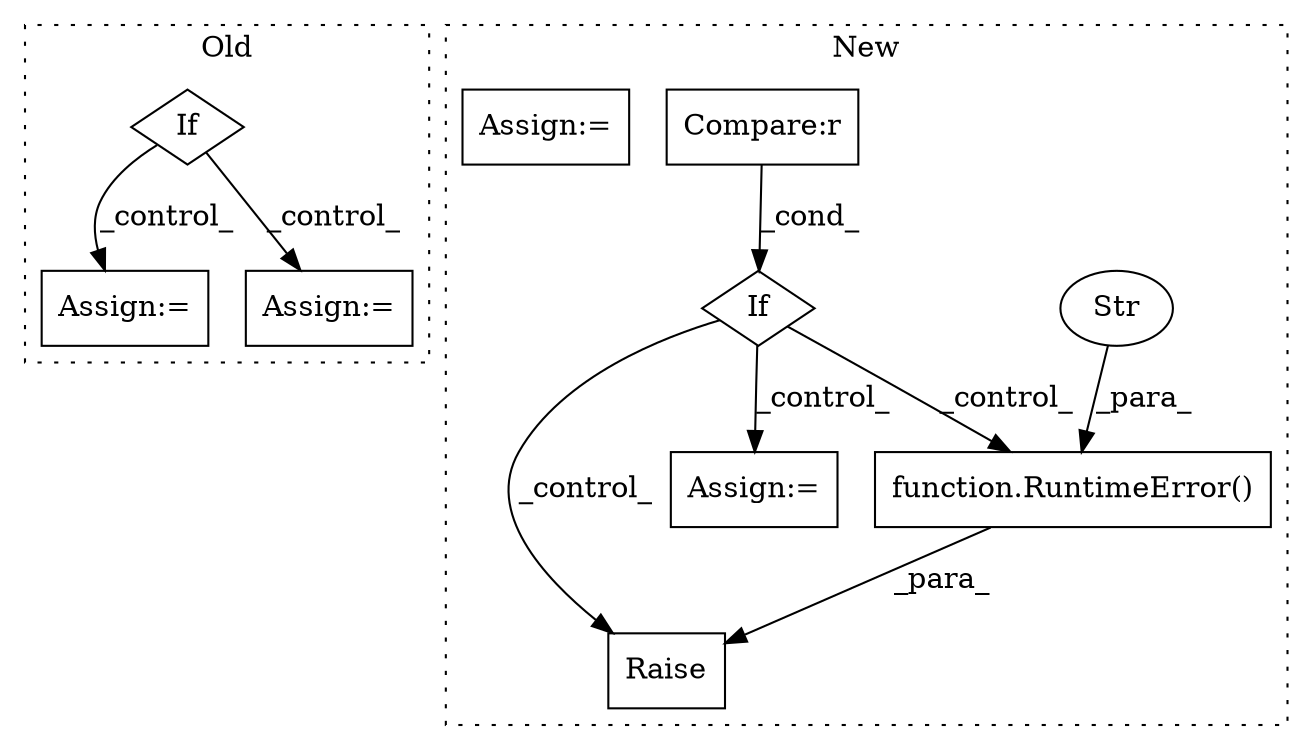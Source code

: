digraph G {
subgraph cluster0 {
1 [label="If" a="96" s="2585" l="3" shape="diamond"];
7 [label="Assign:=" a="68" s="2947" l="3" shape="box"];
9 [label="Assign:=" a="68" s="3531" l="3" shape="box"];
label = "Old";
style="dotted";
}
subgraph cluster1 {
2 [label="function.RuntimeError()" a="75" s="5516,5568" l="13,1" shape="box"];
3 [label="Raise" a="91" s="5510" l="6" shape="box"];
4 [label="Str" a="66" s="5529" l="39" shape="ellipse"];
5 [label="If" a="96" s="5313" l="0" shape="diamond"];
6 [label="Compare:r" a="40" s="5313" l="16" shape="box"];
8 [label="Assign:=" a="68" s="5452" l="3" shape="box"];
10 [label="Assign:=" a="68" s="5272" l="3" shape="box"];
label = "New";
style="dotted";
}
1 -> 9 [label="_control_"];
1 -> 7 [label="_control_"];
2 -> 3 [label="_para_"];
4 -> 2 [label="_para_"];
5 -> 2 [label="_control_"];
5 -> 3 [label="_control_"];
5 -> 8 [label="_control_"];
6 -> 5 [label="_cond_"];
}